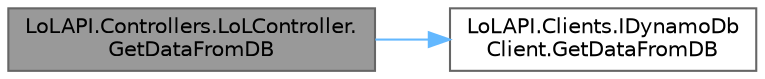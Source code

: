 digraph "LoLAPI.Controllers.LoLController.GetDataFromDB"
{
 // LATEX_PDF_SIZE
  bgcolor="transparent";
  edge [fontname=Helvetica,fontsize=10,labelfontname=Helvetica,labelfontsize=10];
  node [fontname=Helvetica,fontsize=10,shape=box,height=0.2,width=0.4];
  rankdir="LR";
  Node1 [id="Node000001",label="LoLAPI.Controllers.LoLController.\lGetDataFromDB",height=0.2,width=0.4,color="gray40", fillcolor="grey60", style="filled", fontcolor="black",tooltip=" "];
  Node1 -> Node2 [id="edge2_Node000001_Node000002",color="steelblue1",style="solid",tooltip=" "];
  Node2 [id="Node000002",label="LoLAPI.Clients.IDynamoDb\lClient.GetDataFromDB",height=0.2,width=0.4,color="grey40", fillcolor="white", style="filled",URL="$interface_lo_l_a_p_i_1_1_clients_1_1_i_dynamo_db_client.html#ab9cf068cbe34dc81006bbe4c7465045b",tooltip=" "];
}
